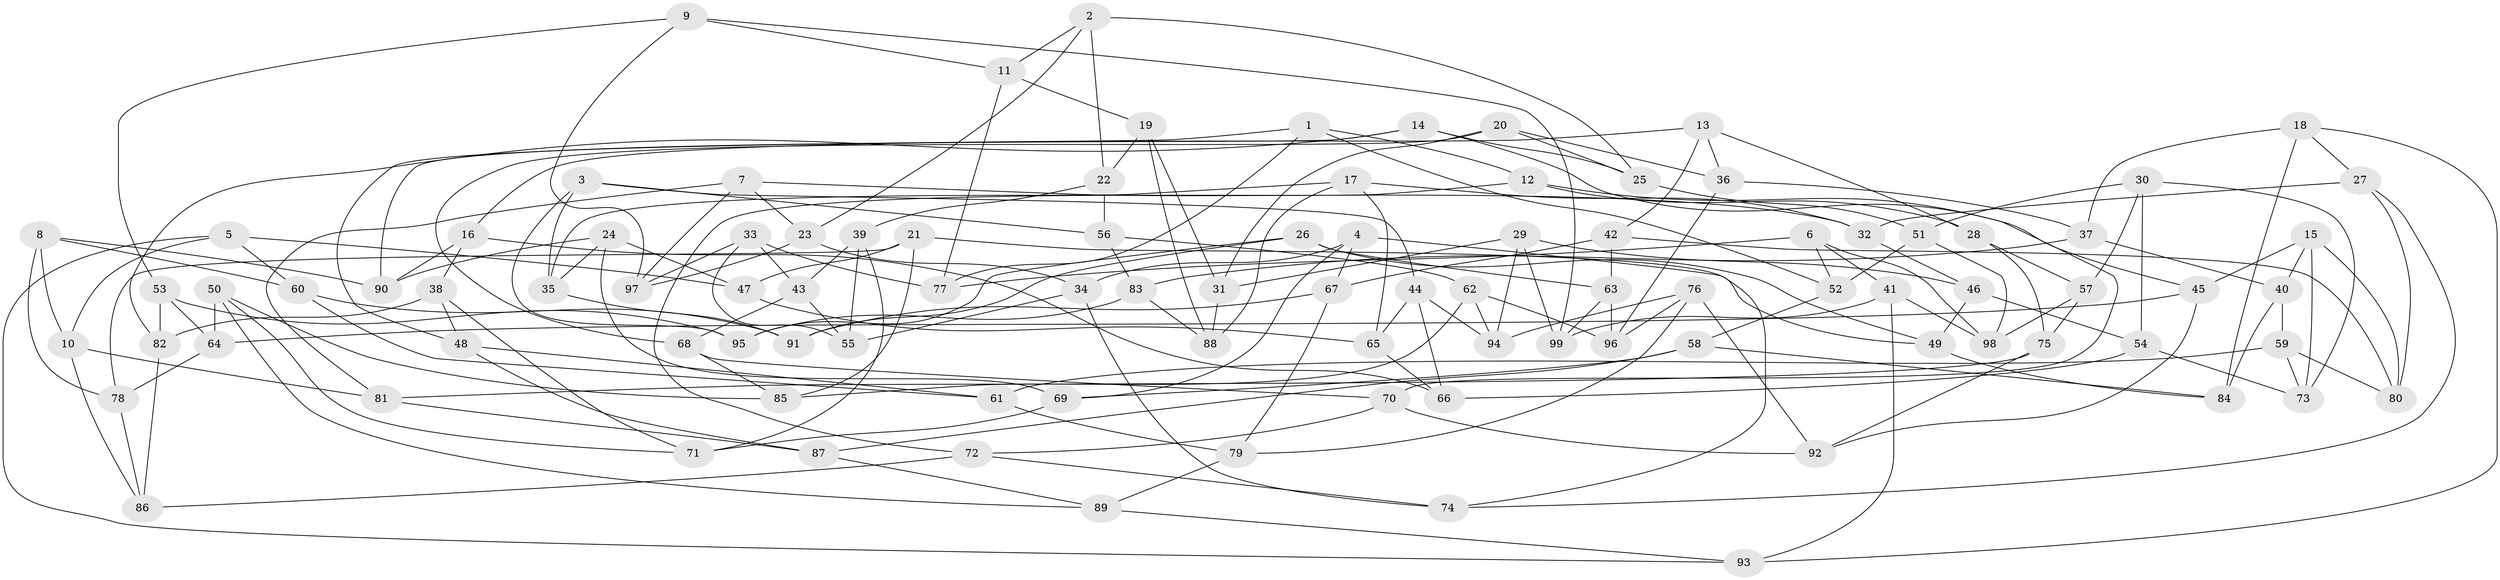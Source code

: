 // coarse degree distribution, {5: 0.1016949152542373, 4: 0.559322033898305, 3: 0.1694915254237288, 9: 0.01694915254237288, 12: 0.03389830508474576, 6: 0.0847457627118644, 7: 0.01694915254237288, 8: 0.01694915254237288}
// Generated by graph-tools (version 1.1) at 2025/02/03/04/25 22:02:25]
// undirected, 99 vertices, 198 edges
graph export_dot {
graph [start="1"]
  node [color=gray90,style=filled];
  1;
  2;
  3;
  4;
  5;
  6;
  7;
  8;
  9;
  10;
  11;
  12;
  13;
  14;
  15;
  16;
  17;
  18;
  19;
  20;
  21;
  22;
  23;
  24;
  25;
  26;
  27;
  28;
  29;
  30;
  31;
  32;
  33;
  34;
  35;
  36;
  37;
  38;
  39;
  40;
  41;
  42;
  43;
  44;
  45;
  46;
  47;
  48;
  49;
  50;
  51;
  52;
  53;
  54;
  55;
  56;
  57;
  58;
  59;
  60;
  61;
  62;
  63;
  64;
  65;
  66;
  67;
  68;
  69;
  70;
  71;
  72;
  73;
  74;
  75;
  76;
  77;
  78;
  79;
  80;
  81;
  82;
  83;
  84;
  85;
  86;
  87;
  88;
  89;
  90;
  91;
  92;
  93;
  94;
  95;
  96;
  97;
  98;
  99;
  1 -- 48;
  1 -- 52;
  1 -- 12;
  1 -- 77;
  2 -- 23;
  2 -- 25;
  2 -- 22;
  2 -- 11;
  3 -- 44;
  3 -- 56;
  3 -- 95;
  3 -- 35;
  4 -- 34;
  4 -- 67;
  4 -- 69;
  4 -- 74;
  5 -- 93;
  5 -- 47;
  5 -- 60;
  5 -- 10;
  6 -- 41;
  6 -- 52;
  6 -- 98;
  6 -- 77;
  7 -- 97;
  7 -- 23;
  7 -- 81;
  7 -- 32;
  8 -- 78;
  8 -- 90;
  8 -- 10;
  8 -- 60;
  9 -- 97;
  9 -- 99;
  9 -- 53;
  9 -- 11;
  10 -- 81;
  10 -- 86;
  11 -- 77;
  11 -- 19;
  12 -- 28;
  12 -- 72;
  12 -- 45;
  13 -- 42;
  13 -- 16;
  13 -- 28;
  13 -- 36;
  14 -- 25;
  14 -- 70;
  14 -- 90;
  14 -- 82;
  15 -- 45;
  15 -- 40;
  15 -- 80;
  15 -- 73;
  16 -- 90;
  16 -- 38;
  16 -- 66;
  17 -- 32;
  17 -- 35;
  17 -- 88;
  17 -- 65;
  18 -- 93;
  18 -- 84;
  18 -- 37;
  18 -- 27;
  19 -- 22;
  19 -- 31;
  19 -- 88;
  20 -- 31;
  20 -- 36;
  20 -- 25;
  20 -- 68;
  21 -- 85;
  21 -- 49;
  21 -- 78;
  21 -- 47;
  22 -- 56;
  22 -- 39;
  23 -- 34;
  23 -- 97;
  24 -- 69;
  24 -- 47;
  24 -- 35;
  24 -- 90;
  25 -- 51;
  26 -- 91;
  26 -- 95;
  26 -- 49;
  26 -- 63;
  27 -- 74;
  27 -- 80;
  27 -- 32;
  28 -- 75;
  28 -- 57;
  29 -- 99;
  29 -- 31;
  29 -- 94;
  29 -- 46;
  30 -- 73;
  30 -- 51;
  30 -- 54;
  30 -- 57;
  31 -- 88;
  32 -- 46;
  33 -- 55;
  33 -- 97;
  33 -- 43;
  33 -- 77;
  34 -- 74;
  34 -- 55;
  35 -- 91;
  36 -- 37;
  36 -- 96;
  37 -- 40;
  37 -- 83;
  38 -- 71;
  38 -- 48;
  38 -- 82;
  39 -- 71;
  39 -- 43;
  39 -- 55;
  40 -- 59;
  40 -- 84;
  41 -- 99;
  41 -- 98;
  41 -- 93;
  42 -- 80;
  42 -- 63;
  42 -- 67;
  43 -- 68;
  43 -- 55;
  44 -- 94;
  44 -- 66;
  44 -- 65;
  45 -- 92;
  45 -- 64;
  46 -- 49;
  46 -- 54;
  47 -- 65;
  48 -- 87;
  48 -- 61;
  49 -- 84;
  50 -- 71;
  50 -- 89;
  50 -- 85;
  50 -- 64;
  51 -- 52;
  51 -- 98;
  52 -- 58;
  53 -- 95;
  53 -- 64;
  53 -- 82;
  54 -- 73;
  54 -- 66;
  56 -- 62;
  56 -- 83;
  57 -- 75;
  57 -- 98;
  58 -- 87;
  58 -- 84;
  58 -- 69;
  59 -- 61;
  59 -- 73;
  59 -- 80;
  60 -- 61;
  60 -- 91;
  61 -- 79;
  62 -- 94;
  62 -- 96;
  62 -- 85;
  63 -- 99;
  63 -- 96;
  64 -- 78;
  65 -- 66;
  67 -- 79;
  67 -- 91;
  68 -- 85;
  68 -- 70;
  69 -- 71;
  70 -- 72;
  70 -- 92;
  72 -- 74;
  72 -- 86;
  75 -- 92;
  75 -- 81;
  76 -- 79;
  76 -- 92;
  76 -- 96;
  76 -- 94;
  78 -- 86;
  79 -- 89;
  81 -- 87;
  82 -- 86;
  83 -- 95;
  83 -- 88;
  87 -- 89;
  89 -- 93;
}
